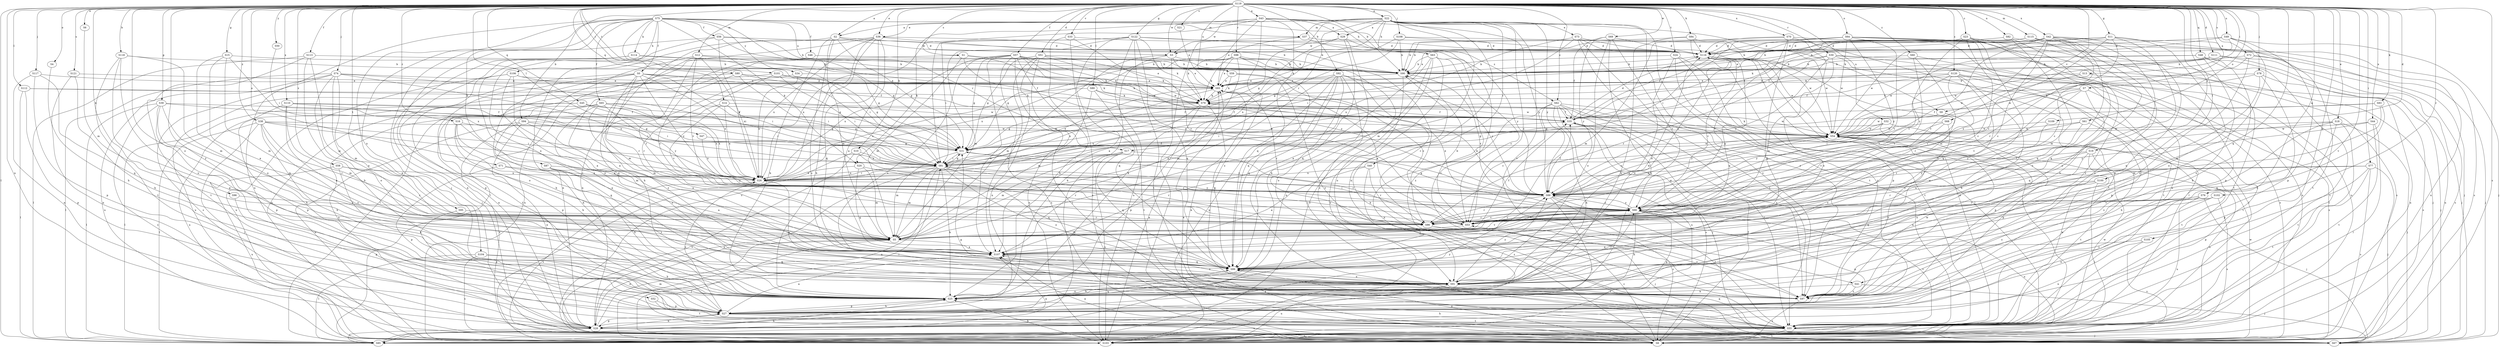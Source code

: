 strict digraph  {
S119;
S75;
S22;
S43;
S7;
S2;
S29;
S107;
S118;
S94;
S10;
S92;
S90;
S23;
S53;
S111;
S109;
S51;
S116;
S19;
S18;
S36;
S73;
S93;
S113;
S57;
S0;
S56;
S65;
S46;
S35;
S122;
S15;
S11;
S31;
S87;
S106;
S63;
S25;
S77;
S13;
S80;
S81;
S78;
S74;
S108;
S117;
S67;
S96;
S84;
S83;
S114;
S20;
S9;
S79;
S100;
S112;
S47;
S89;
S85;
S12;
S115;
S37;
S5;
S82;
S6;
S28;
S71;
S64;
S61;
S4;
S91;
S39;
S27;
S105;
S45;
S48;
S76;
S14;
S99;
S102;
S30;
S98;
S16;
S17;
S40;
S86;
S72;
S1;
S21;
S121;
S8;
S101;
S24;
S95;
S55;
S32;
S49;
S59;
S103;
S58;
S33;
S68;
S41;
S66;
S69;
S3;
S54;
S70;
S42;
S110;
S44;
S104;
S26;
S50;
S52;
S34;
S88;
S60;
S38;
S120;
S62;
S97;
S119 -> S22  [label=a];
S119 -> S43  [label=a];
S119 -> S7  [label=a];
S119 -> S2  [label=a];
S119 -> S118  [label=b];
S119 -> S94  [label=b];
S119 -> S10  [label=b];
S119 -> S92  [label=b];
S119 -> S90  [label=b];
S119 -> S23  [label=c];
S119 -> S111  [label=d];
S119 -> S109  [label=d];
S119 -> S51  [label=d];
S119 -> S19  [label=e];
S119 -> S18  [label=e];
S119 -> S36  [label=e];
S119 -> S113  [label=f];
S119 -> S57  [label=f];
S119 -> S122  [label=g];
S119 -> S15  [label=g];
S119 -> S11  [label=g];
S119 -> S77  [label=i];
S119 -> S13  [label=i];
S119 -> S80  [label=i];
S119 -> S78  [label=j];
S119 -> S74  [label=j];
S119 -> S108  [label=j];
S119 -> S117  [label=j];
S119 -> S96  [label=k];
S119 -> S84  [label=k];
S119 -> S83  [label=k];
S119 -> S100  [label=l];
S119 -> S112  [label=l];
S119 -> S47  [label=l];
S119 -> S89  [label=l];
S119 -> S85  [label=l];
S119 -> S12  [label=m];
S119 -> S115  [label=m];
S119 -> S82  [label=n];
S119 -> S6  [label=n];
S119 -> S28  [label=n];
S119 -> S71  [label=o];
S119 -> S64  [label=o];
S119 -> S61  [label=o];
S119 -> S4  [label=o];
S119 -> S91  [label=o];
S119 -> S39  [label=p];
S119 -> S105  [label=q];
S119 -> S45  [label=q];
S119 -> S48  [label=q];
S119 -> S76  [label=q];
S119 -> S14  [label=q];
S119 -> S99  [label=q];
S119 -> S102  [label=r];
S119 -> S30  [label=r];
S119 -> S98  [label=r];
S119 -> S16  [label=r];
S119 -> S72  [label=s];
S119 -> S1  [label=s];
S119 -> S21  [label=s];
S119 -> S121  [label=s];
S119 -> S8  [label=s];
S119 -> S101  [label=t];
S119 -> S24  [label=t];
S119 -> S95  [label=t];
S119 -> S32  [label=u];
S119 -> S49  [label=u];
S119 -> S59  [label=u];
S119 -> S58  [label=v];
S119 -> S33  [label=v];
S119 -> S68  [label=v];
S119 -> S41  [label=v];
S119 -> S69  [label=w];
S119 -> S3  [label=w];
S119 -> S70  [label=x];
S119 -> S42  [label=x];
S119 -> S110  [label=x];
S119 -> S44  [label=x];
S119 -> S50  [label=y];
S119 -> S52  [label=y];
S119 -> S60  [label=z];
S119 -> S38  [label=z];
S119 -> S120  [label=z];
S119 -> S62  [label=z];
S75 -> S0  [label=f];
S75 -> S56  [label=f];
S75 -> S65  [label=f];
S75 -> S46  [label=f];
S75 -> S87  [label=h];
S75 -> S106  [label=h];
S75 -> S81  [label=i];
S75 -> S67  [label=j];
S75 -> S114  [label=k];
S75 -> S20  [label=k];
S75 -> S37  [label=m];
S75 -> S27  [label=p];
S75 -> S17  [label=r];
S75 -> S59  [label=u];
S75 -> S103  [label=u];
S75 -> S104  [label=x];
S75 -> S34  [label=y];
S75 -> S62  [label=z];
S22 -> S2  [label=a];
S22 -> S29  [label=a];
S22 -> S53  [label=c];
S22 -> S36  [label=e];
S22 -> S73  [label=e];
S22 -> S31  [label=g];
S22 -> S63  [label=h];
S22 -> S81  [label=i];
S22 -> S37  [label=m];
S22 -> S5  [label=m];
S22 -> S28  [label=n];
S22 -> S17  [label=r];
S22 -> S40  [label=r];
S22 -> S55  [label=t];
S22 -> S41  [label=v];
S22 -> S88  [label=y];
S22 -> S97  [label=z];
S43 -> S29  [label=a];
S43 -> S93  [label=e];
S43 -> S63  [label=h];
S43 -> S81  [label=i];
S43 -> S20  [label=k];
S43 -> S9  [label=k];
S43 -> S99  [label=q];
S43 -> S3  [label=w];
S43 -> S88  [label=y];
S43 -> S97  [label=z];
S7 -> S9  [label=k];
S7 -> S79  [label=k];
S7 -> S99  [label=q];
S7 -> S86  [label=r];
S7 -> S55  [label=t];
S7 -> S66  [label=v];
S2 -> S116  [label=d];
S2 -> S31  [label=g];
S2 -> S25  [label=h];
S2 -> S5  [label=m];
S2 -> S28  [label=n];
S2 -> S3  [label=w];
S2 -> S97  [label=z];
S29 -> S25  [label=h];
S29 -> S99  [label=q];
S29 -> S3  [label=w];
S29 -> S26  [label=x];
S29 -> S97  [label=z];
S107 -> S116  [label=d];
S107 -> S91  [label=o];
S107 -> S99  [label=q];
S118 -> S90  [label=b];
S118 -> S5  [label=m];
S118 -> S91  [label=o];
S118 -> S27  [label=p];
S118 -> S55  [label=t];
S94 -> S107  [label=a];
S94 -> S28  [label=n];
S94 -> S8  [label=s];
S94 -> S103  [label=u];
S94 -> S54  [label=w];
S94 -> S88  [label=y];
S10 -> S53  [label=c];
S10 -> S81  [label=i];
S10 -> S8  [label=s];
S10 -> S103  [label=u];
S92 -> S93  [label=e];
S92 -> S67  [label=j];
S92 -> S5  [label=m];
S92 -> S91  [label=o];
S92 -> S99  [label=q];
S92 -> S86  [label=r];
S92 -> S103  [label=u];
S92 -> S88  [label=y];
S92 -> S97  [label=z];
S90 -> S93  [label=e];
S90 -> S91  [label=o];
S90 -> S66  [label=v];
S23 -> S53  [label=c];
S23 -> S116  [label=d];
S23 -> S93  [label=e];
S23 -> S91  [label=o];
S23 -> S99  [label=q];
S23 -> S8  [label=s];
S23 -> S66  [label=v];
S53 -> S90  [label=b];
S53 -> S93  [label=e];
S53 -> S5  [label=m];
S53 -> S66  [label=v];
S111 -> S90  [label=b];
S111 -> S67  [label=j];
S111 -> S79  [label=k];
S111 -> S103  [label=u];
S111 -> S54  [label=w];
S109 -> S86  [label=r];
S109 -> S54  [label=w];
S51 -> S107  [label=a];
S51 -> S90  [label=b];
S51 -> S93  [label=e];
S51 -> S31  [label=g];
S51 -> S79  [label=k];
S51 -> S28  [label=n];
S51 -> S103  [label=u];
S116 -> S90  [label=b];
S116 -> S85  [label=l];
S116 -> S91  [label=o];
S116 -> S99  [label=q];
S116 -> S8  [label=s];
S116 -> S66  [label=v];
S116 -> S54  [label=w];
S19 -> S81  [label=i];
S19 -> S91  [label=o];
S19 -> S55  [label=t];
S19 -> S103  [label=u];
S19 -> S88  [label=y];
S18 -> S25  [label=h];
S18 -> S67  [label=j];
S18 -> S27  [label=p];
S18 -> S55  [label=t];
S18 -> S54  [label=w];
S18 -> S88  [label=y];
S36 -> S107  [label=a];
S36 -> S90  [label=b];
S36 -> S116  [label=d];
S36 -> S25  [label=h];
S36 -> S85  [label=l];
S36 -> S28  [label=n];
S36 -> S99  [label=q];
S36 -> S8  [label=s];
S36 -> S26  [label=x];
S73 -> S116  [label=d];
S73 -> S81  [label=i];
S73 -> S55  [label=t];
S73 -> S54  [label=w];
S73 -> S26  [label=x];
S73 -> S97  [label=z];
S93 -> S79  [label=k];
S93 -> S86  [label=r];
S93 -> S26  [label=x];
S113 -> S90  [label=b];
S113 -> S25  [label=h];
S113 -> S85  [label=l];
S113 -> S5  [label=m];
S113 -> S55  [label=t];
S57 -> S107  [label=a];
S57 -> S90  [label=b];
S57 -> S31  [label=g];
S57 -> S67  [label=j];
S57 -> S79  [label=k];
S57 -> S91  [label=o];
S57 -> S99  [label=q];
S57 -> S8  [label=s];
S57 -> S54  [label=w];
S57 -> S26  [label=x];
S57 -> S88  [label=y];
S0 -> S93  [label=e];
S0 -> S35  [label=f];
S0 -> S25  [label=h];
S0 -> S81  [label=i];
S0 -> S5  [label=m];
S0 -> S86  [label=r];
S0 -> S55  [label=t];
S0 -> S103  [label=u];
S0 -> S26  [label=x];
S0 -> S88  [label=y];
S56 -> S90  [label=b];
S56 -> S116  [label=d];
S56 -> S31  [label=g];
S56 -> S28  [label=n];
S56 -> S26  [label=x];
S56 -> S97  [label=z];
S65 -> S35  [label=f];
S65 -> S31  [label=g];
S65 -> S25  [label=h];
S65 -> S5  [label=m];
S65 -> S27  [label=p];
S65 -> S26  [label=x];
S65 -> S88  [label=y];
S65 -> S97  [label=z];
S46 -> S90  [label=b];
S46 -> S53  [label=c];
S35 -> S116  [label=d];
S35 -> S67  [label=j];
S35 -> S8  [label=s];
S35 -> S54  [label=w];
S122 -> S107  [label=a];
S122 -> S90  [label=b];
S122 -> S116  [label=d];
S122 -> S81  [label=i];
S122 -> S79  [label=k];
S122 -> S5  [label=m];
S122 -> S99  [label=q];
S122 -> S55  [label=t];
S122 -> S103  [label=u];
S122 -> S26  [label=x];
S15 -> S107  [label=a];
S15 -> S90  [label=b];
S15 -> S5  [label=m];
S15 -> S91  [label=o];
S15 -> S26  [label=x];
S11 -> S53  [label=c];
S11 -> S116  [label=d];
S11 -> S35  [label=f];
S11 -> S79  [label=k];
S11 -> S91  [label=o];
S11 -> S99  [label=q];
S11 -> S55  [label=t];
S11 -> S66  [label=v];
S31 -> S81  [label=i];
S31 -> S5  [label=m];
S31 -> S54  [label=w];
S31 -> S88  [label=y];
S87 -> S107  [label=a];
S87 -> S25  [label=h];
S87 -> S26  [label=x];
S87 -> S97  [label=z];
S106 -> S107  [label=a];
S106 -> S93  [label=e];
S106 -> S31  [label=g];
S106 -> S28  [label=n];
S106 -> S99  [label=q];
S106 -> S103  [label=u];
S63 -> S107  [label=a];
S63 -> S90  [label=b];
S63 -> S53  [label=c];
S63 -> S85  [label=l];
S63 -> S28  [label=n];
S63 -> S103  [label=u];
S63 -> S97  [label=z];
S25 -> S91  [label=o];
S25 -> S27  [label=p];
S77 -> S67  [label=j];
S77 -> S27  [label=p];
S77 -> S86  [label=r];
S77 -> S8  [label=s];
S77 -> S55  [label=t];
S77 -> S26  [label=x];
S13 -> S93  [label=e];
S13 -> S8  [label=s];
S13 -> S54  [label=w];
S80 -> S107  [label=a];
S80 -> S93  [label=e];
S80 -> S81  [label=i];
S80 -> S79  [label=k];
S80 -> S91  [label=o];
S81 -> S93  [label=e];
S81 -> S35  [label=f];
S81 -> S31  [label=g];
S81 -> S25  [label=h];
S81 -> S5  [label=m];
S81 -> S28  [label=n];
S81 -> S91  [label=o];
S81 -> S99  [label=q];
S81 -> S86  [label=r];
S81 -> S103  [label=u];
S81 -> S26  [label=x];
S78 -> S107  [label=a];
S78 -> S93  [label=e];
S78 -> S67  [label=j];
S78 -> S54  [label=w];
S78 -> S97  [label=z];
S74 -> S107  [label=a];
S74 -> S93  [label=e];
S74 -> S81  [label=i];
S74 -> S85  [label=l];
S74 -> S5  [label=m];
S74 -> S91  [label=o];
S74 -> S8  [label=s];
S74 -> S103  [label=u];
S74 -> S26  [label=x];
S108 -> S90  [label=b];
S108 -> S116  [label=d];
S108 -> S31  [label=g];
S108 -> S79  [label=k];
S108 -> S5  [label=m];
S117 -> S93  [label=e];
S117 -> S28  [label=n];
S117 -> S27  [label=p];
S117 -> S99  [label=q];
S67 -> S107  [label=a];
S96 -> S27  [label=p];
S96 -> S66  [label=v];
S84 -> S90  [label=b];
S84 -> S116  [label=d];
S84 -> S25  [label=h];
S84 -> S27  [label=p];
S84 -> S54  [label=w];
S83 -> S35  [label=f];
S83 -> S5  [label=m];
S83 -> S99  [label=q];
S83 -> S54  [label=w];
S114 -> S90  [label=b];
S114 -> S35  [label=f];
S114 -> S81  [label=i];
S114 -> S67  [label=j];
S114 -> S91  [label=o];
S114 -> S27  [label=p];
S20 -> S5  [label=m];
S20 -> S99  [label=q];
S20 -> S86  [label=r];
S20 -> S26  [label=x];
S9 -> S31  [label=g];
S9 -> S27  [label=p];
S79 -> S35  [label=f];
S79 -> S31  [label=g];
S79 -> S27  [label=p];
S79 -> S99  [label=q];
S79 -> S26  [label=x];
S100 -> S85  [label=l];
S100 -> S99  [label=q];
S100 -> S88  [label=y];
S100 -> S97  [label=z];
S112 -> S79  [label=k];
S112 -> S85  [label=l];
S112 -> S27  [label=p];
S112 -> S54  [label=w];
S47 -> S31  [label=g];
S47 -> S26  [label=x];
S89 -> S79  [label=k];
S89 -> S5  [label=m];
S89 -> S55  [label=t];
S89 -> S54  [label=w];
S89 -> S26  [label=x];
S85 -> S107  [label=a];
S85 -> S25  [label=h];
S85 -> S54  [label=w];
S12 -> S90  [label=b];
S12 -> S31  [label=g];
S12 -> S25  [label=h];
S12 -> S86  [label=r];
S12 -> S103  [label=u];
S12 -> S66  [label=v];
S12 -> S26  [label=x];
S115 -> S90  [label=b];
S115 -> S116  [label=d];
S115 -> S35  [label=f];
S115 -> S25  [label=h];
S115 -> S27  [label=p];
S115 -> S103  [label=u];
S115 -> S97  [label=z];
S37 -> S116  [label=d];
S37 -> S25  [label=h];
S37 -> S79  [label=k];
S37 -> S88  [label=y];
S5 -> S107  [label=a];
S5 -> S35  [label=f];
S5 -> S67  [label=j];
S5 -> S28  [label=n];
S5 -> S66  [label=v];
S82 -> S116  [label=d];
S82 -> S93  [label=e];
S82 -> S5  [label=m];
S82 -> S55  [label=t];
S82 -> S97  [label=z];
S6 -> S5  [label=m];
S28 -> S85  [label=l];
S28 -> S5  [label=m];
S28 -> S27  [label=p];
S71 -> S27  [label=p];
S71 -> S26  [label=x];
S71 -> S88  [label=y];
S64 -> S90  [label=b];
S64 -> S116  [label=d];
S64 -> S35  [label=f];
S64 -> S81  [label=i];
S64 -> S67  [label=j];
S64 -> S28  [label=n];
S64 -> S103  [label=u];
S64 -> S66  [label=v];
S64 -> S54  [label=w];
S64 -> S88  [label=y];
S61 -> S107  [label=a];
S61 -> S81  [label=i];
S61 -> S54  [label=w];
S61 -> S97  [label=z];
S4 -> S25  [label=h];
S91 -> S25  [label=h];
S91 -> S103  [label=u];
S91 -> S66  [label=v];
S91 -> S88  [label=y];
S91 -> S97  [label=z];
S39 -> S35  [label=f];
S39 -> S25  [label=h];
S39 -> S81  [label=i];
S39 -> S85  [label=l];
S39 -> S5  [label=m];
S39 -> S27  [label=p];
S39 -> S8  [label=s];
S27 -> S107  [label=a];
S27 -> S25  [label=h];
S27 -> S28  [label=n];
S27 -> S99  [label=q];
S27 -> S8  [label=s];
S27 -> S55  [label=t];
S27 -> S26  [label=x];
S27 -> S88  [label=y];
S105 -> S107  [label=a];
S105 -> S28  [label=n];
S105 -> S8  [label=s];
S45 -> S35  [label=f];
S45 -> S81  [label=i];
S45 -> S85  [label=l];
S45 -> S103  [label=u];
S45 -> S26  [label=x];
S48 -> S90  [label=b];
S48 -> S25  [label=h];
S48 -> S91  [label=o];
S48 -> S55  [label=t];
S48 -> S103  [label=u];
S48 -> S54  [label=w];
S76 -> S53  [label=c];
S76 -> S67  [label=j];
S76 -> S28  [label=n];
S76 -> S103  [label=u];
S76 -> S66  [label=v];
S14 -> S35  [label=f];
S14 -> S31  [label=g];
S14 -> S28  [label=n];
S14 -> S66  [label=v];
S14 -> S26  [label=x];
S99 -> S91  [label=o];
S102 -> S107  [label=a];
S102 -> S8  [label=s];
S102 -> S66  [label=v];
S102 -> S97  [label=z];
S30 -> S90  [label=b];
S30 -> S67  [label=j];
S30 -> S85  [label=l];
S30 -> S5  [label=m];
S30 -> S86  [label=r];
S30 -> S55  [label=t];
S30 -> S88  [label=y];
S98 -> S107  [label=a];
S98 -> S90  [label=b];
S98 -> S93  [label=e];
S98 -> S31  [label=g];
S98 -> S67  [label=j];
S98 -> S79  [label=k];
S98 -> S99  [label=q];
S98 -> S86  [label=r];
S98 -> S26  [label=x];
S16 -> S107  [label=a];
S16 -> S25  [label=h];
S16 -> S5  [label=m];
S16 -> S99  [label=q];
S16 -> S54  [label=w];
S17 -> S53  [label=c];
S17 -> S81  [label=i];
S17 -> S85  [label=l];
S17 -> S5  [label=m];
S17 -> S99  [label=q];
S17 -> S103  [label=u];
S40 -> S107  [label=a];
S40 -> S86  [label=r];
S40 -> S8  [label=s];
S40 -> S26  [label=x];
S86 -> S67  [label=j];
S86 -> S66  [label=v];
S86 -> S54  [label=w];
S86 -> S97  [label=z];
S72 -> S90  [label=b];
S72 -> S67  [label=j];
S72 -> S91  [label=o];
S72 -> S8  [label=s];
S72 -> S88  [label=y];
S1 -> S90  [label=b];
S1 -> S85  [label=l];
S1 -> S5  [label=m];
S1 -> S54  [label=w];
S1 -> S88  [label=y];
S21 -> S93  [label=e];
S121 -> S93  [label=e];
S121 -> S25  [label=h];
S121 -> S28  [label=n];
S8 -> S53  [label=c];
S8 -> S93  [label=e];
S8 -> S35  [label=f];
S8 -> S99  [label=q];
S8 -> S54  [label=w];
S101 -> S93  [label=e];
S101 -> S31  [label=g];
S101 -> S81  [label=i];
S101 -> S79  [label=k];
S101 -> S28  [label=n];
S101 -> S86  [label=r];
S24 -> S90  [label=b];
S24 -> S85  [label=l];
S24 -> S91  [label=o];
S24 -> S55  [label=t];
S24 -> S97  [label=z];
S95 -> S27  [label=p];
S95 -> S86  [label=r];
S55 -> S107  [label=a];
S55 -> S90  [label=b];
S55 -> S116  [label=d];
S55 -> S93  [label=e];
S55 -> S31  [label=g];
S55 -> S25  [label=h];
S55 -> S67  [label=j];
S55 -> S99  [label=q];
S55 -> S8  [label=s];
S55 -> S103  [label=u];
S55 -> S66  [label=v];
S55 -> S54  [label=w];
S32 -> S31  [label=g];
S32 -> S27  [label=p];
S32 -> S55  [label=t];
S32 -> S54  [label=w];
S32 -> S88  [label=y];
S49 -> S90  [label=b];
S49 -> S116  [label=d];
S49 -> S35  [label=f];
S49 -> S67  [label=j];
S49 -> S27  [label=p];
S49 -> S99  [label=q];
S59 -> S53  [label=c];
S59 -> S93  [label=e];
S59 -> S79  [label=k];
S59 -> S97  [label=z];
S103 -> S93  [label=e];
S103 -> S25  [label=h];
S103 -> S81  [label=i];
S58 -> S25  [label=h];
S58 -> S86  [label=r];
S58 -> S103  [label=u];
S58 -> S26  [label=x];
S33 -> S116  [label=d];
S33 -> S25  [label=h];
S33 -> S8  [label=s];
S33 -> S66  [label=v];
S68 -> S91  [label=o];
S68 -> S66  [label=v];
S68 -> S54  [label=w];
S68 -> S88  [label=y];
S41 -> S25  [label=h];
S41 -> S67  [label=j];
S41 -> S97  [label=z];
S66 -> S53  [label=c];
S66 -> S93  [label=e];
S66 -> S25  [label=h];
S66 -> S81  [label=i];
S66 -> S28  [label=n];
S66 -> S27  [label=p];
S66 -> S86  [label=r];
S66 -> S103  [label=u];
S66 -> S88  [label=y];
S69 -> S116  [label=d];
S69 -> S35  [label=f];
S69 -> S25  [label=h];
S69 -> S91  [label=o];
S69 -> S66  [label=v];
S69 -> S88  [label=y];
S3 -> S90  [label=b];
S3 -> S93  [label=e];
S3 -> S25  [label=h];
S3 -> S5  [label=m];
S3 -> S8  [label=s];
S54 -> S31  [label=g];
S54 -> S79  [label=k];
S54 -> S88  [label=y];
S54 -> S97  [label=z];
S70 -> S116  [label=d];
S70 -> S85  [label=l];
S70 -> S5  [label=m];
S70 -> S91  [label=o];
S70 -> S99  [label=q];
S70 -> S55  [label=t];
S70 -> S103  [label=u];
S70 -> S66  [label=v];
S42 -> S90  [label=b];
S42 -> S53  [label=c];
S42 -> S116  [label=d];
S42 -> S91  [label=o];
S42 -> S99  [label=q];
S42 -> S86  [label=r];
S42 -> S8  [label=s];
S42 -> S66  [label=v];
S42 -> S54  [label=w];
S42 -> S88  [label=y];
S42 -> S97  [label=z];
S110 -> S107  [label=a];
S110 -> S35  [label=f];
S110 -> S31  [label=g];
S110 -> S81  [label=i];
S110 -> S5  [label=m];
S110 -> S27  [label=p];
S44 -> S85  [label=l];
S44 -> S55  [label=t];
S44 -> S54  [label=w];
S44 -> S88  [label=y];
S104 -> S25  [label=h];
S104 -> S85  [label=l];
S104 -> S99  [label=q];
S104 -> S8  [label=s];
S26 -> S81  [label=i];
S26 -> S91  [label=o];
S26 -> S8  [label=s];
S26 -> S88  [label=y];
S50 -> S81  [label=i];
S52 -> S27  [label=p];
S52 -> S55  [label=t];
S34 -> S93  [label=e];
S34 -> S26  [label=x];
S34 -> S97  [label=z];
S88 -> S35  [label=f];
S88 -> S31  [label=g];
S88 -> S79  [label=k];
S88 -> S85  [label=l];
S88 -> S86  [label=r];
S88 -> S8  [label=s];
S88 -> S55  [label=t];
S88 -> S66  [label=v];
S88 -> S54  [label=w];
S60 -> S90  [label=b];
S60 -> S53  [label=c];
S60 -> S85  [label=l];
S60 -> S86  [label=r];
S38 -> S25  [label=h];
S38 -> S81  [label=i];
S38 -> S67  [label=j];
S38 -> S85  [label=l];
S38 -> S91  [label=o];
S38 -> S86  [label=r];
S38 -> S54  [label=w];
S38 -> S26  [label=x];
S120 -> S93  [label=e];
S120 -> S35  [label=f];
S120 -> S25  [label=h];
S120 -> S91  [label=o];
S120 -> S27  [label=p];
S120 -> S86  [label=r];
S120 -> S8  [label=s];
S120 -> S66  [label=v];
S62 -> S53  [label=c];
S62 -> S35  [label=f];
S62 -> S25  [label=h];
S62 -> S81  [label=i];
S62 -> S28  [label=n];
S62 -> S55  [label=t];
S62 -> S103  [label=u];
S62 -> S54  [label=w];
S62 -> S97  [label=z];
S97 -> S8  [label=s];
S97 -> S54  [label=w];
}
